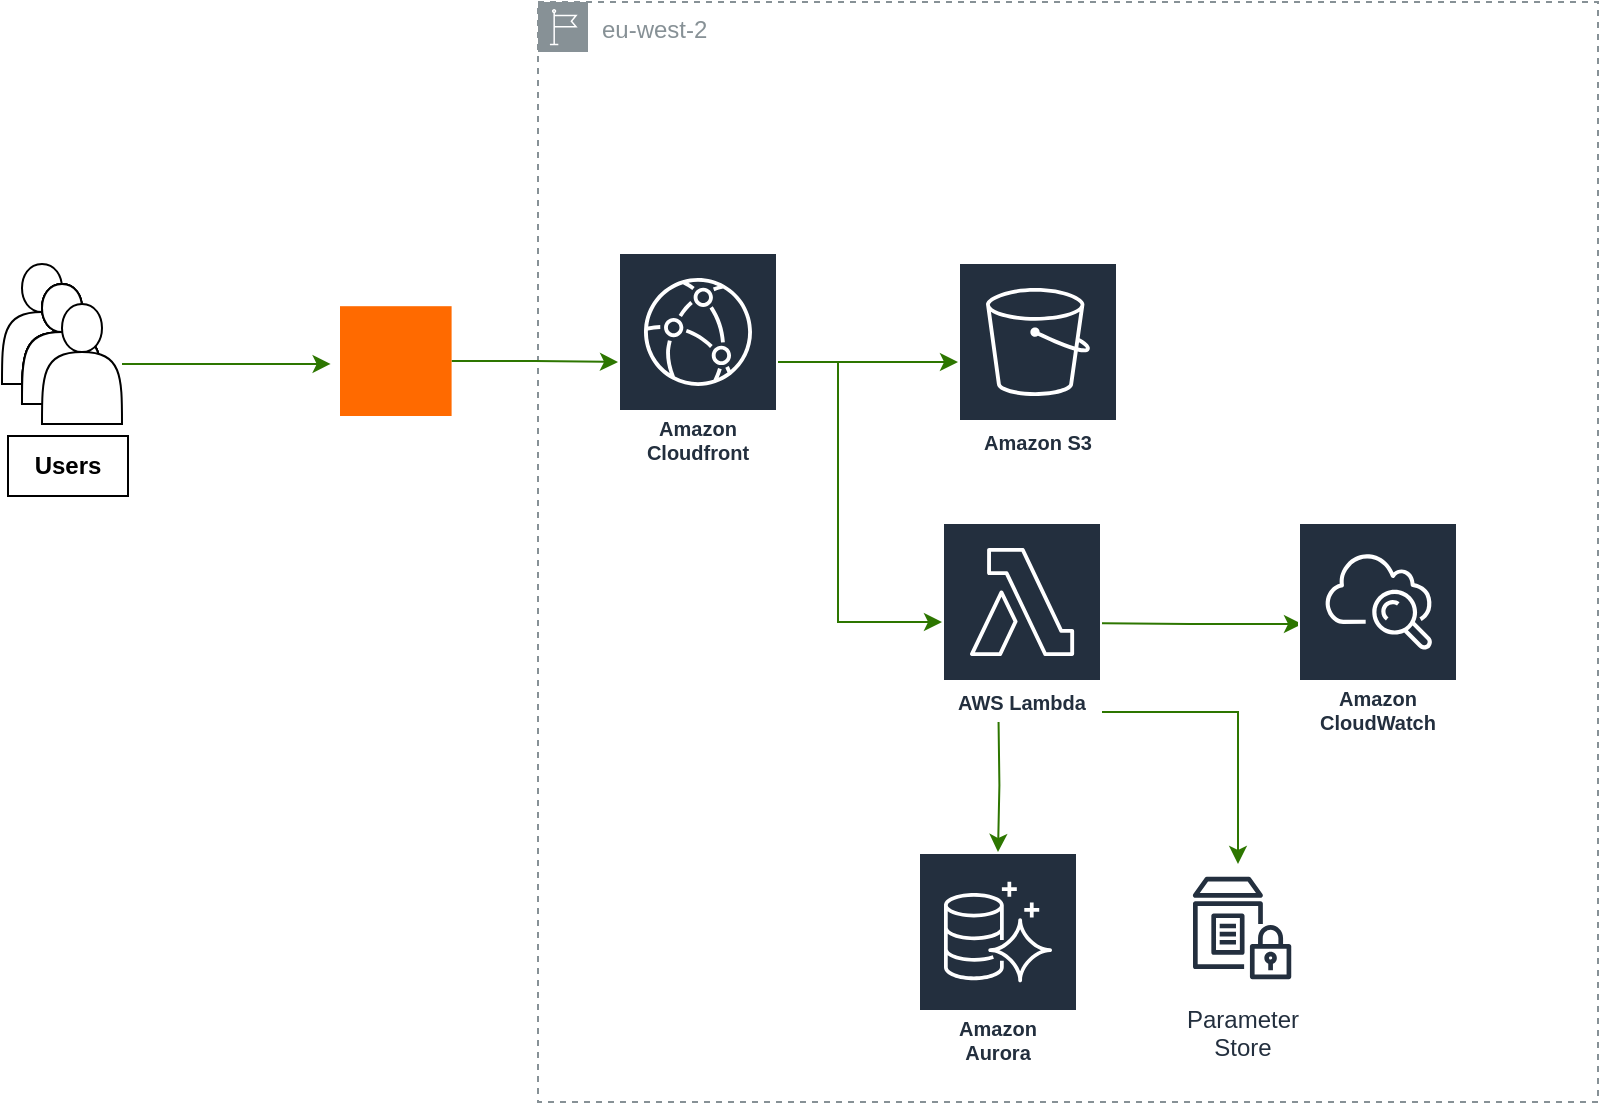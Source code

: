 <mxfile version="28.2.8">
  <diagram name="Σελίδα-1" id="6mvNIyEp_8bB3uZxJEVl">
    <mxGraphModel dx="2066" dy="1103" grid="1" gridSize="10" guides="1" tooltips="1" connect="1" arrows="1" fold="1" page="1" pageScale="1" pageWidth="827" pageHeight="1169" background="none" math="0" shadow="0">
      <root>
        <mxCell id="0" />
        <mxCell id="1" parent="0" />
        <mxCell id="cWyNA8JwMFl-PVkLgAia-18" value="eu-west-2" style="sketch=0;outlineConnect=0;gradientColor=none;html=1;whiteSpace=wrap;fontSize=12;fontStyle=0;shape=mxgraph.aws4.group;grIcon=mxgraph.aws4.group_region;strokeColor=#879196;fillColor=none;verticalAlign=top;align=left;spacingLeft=30;fontColor=#879196;dashed=1;" parent="1" vertex="1">
          <mxGeometry x="380" y="370" width="530" height="550" as="geometry" />
        </mxCell>
        <mxCell id="cWyNA8JwMFl-PVkLgAia-26" style="edgeStyle=orthogonalEdgeStyle;rounded=0;orthogonalLoop=1;jettySize=auto;html=1;fillColor=#60a917;strokeColor=#2D7600;" parent="1" source="cWyNA8JwMFl-PVkLgAia-2" target="cWyNA8JwMFl-PVkLgAia-14" edge="1">
          <mxGeometry relative="1" as="geometry" />
        </mxCell>
        <mxCell id="CyRWw5Nm8lvtd8PVBfYK-6" style="edgeStyle=orthogonalEdgeStyle;rounded=0;orthogonalLoop=1;jettySize=auto;html=1;fillColor=#60a917;strokeColor=#2D7600;" edge="1" parent="1" source="cWyNA8JwMFl-PVkLgAia-2" target="cWyNA8JwMFl-PVkLgAia-16">
          <mxGeometry relative="1" as="geometry">
            <Array as="points">
              <mxPoint x="530" y="550" />
              <mxPoint x="530" y="680" />
            </Array>
          </mxGeometry>
        </mxCell>
        <mxCell id="cWyNA8JwMFl-PVkLgAia-2" value="Amazon Cloudfront" style="sketch=0;outlineConnect=0;fontColor=#232F3E;gradientColor=none;strokeColor=#ffffff;fillColor=#232F3E;dashed=0;verticalLabelPosition=middle;verticalAlign=bottom;align=center;html=1;whiteSpace=wrap;fontSize=10;fontStyle=1;spacing=3;shape=mxgraph.aws4.productIcon;prIcon=mxgraph.aws4.cloudfront;" parent="1" vertex="1">
          <mxGeometry x="420" y="495" width="80" height="110" as="geometry" />
        </mxCell>
        <mxCell id="cWyNA8JwMFl-PVkLgAia-11" style="edgeStyle=orthogonalEdgeStyle;rounded=0;orthogonalLoop=1;jettySize=auto;html=1;fillColor=#60a917;strokeColor=#2D7600;" parent="1" edge="1">
          <mxGeometry relative="1" as="geometry">
            <mxPoint x="648.5" y="680.483" as="sourcePoint" />
            <mxPoint x="762" y="681.034" as="targetPoint" />
          </mxGeometry>
        </mxCell>
        <mxCell id="cWyNA8JwMFl-PVkLgAia-13" style="edgeStyle=orthogonalEdgeStyle;rounded=0;orthogonalLoop=1;jettySize=auto;html=1;fillColor=#60a917;strokeColor=#2D7600;" parent="1" target="cWyNA8JwMFl-PVkLgAia-12" edge="1">
          <mxGeometry relative="1" as="geometry">
            <mxPoint x="610.241" y="727" as="sourcePoint" />
          </mxGeometry>
        </mxCell>
        <mxCell id="cWyNA8JwMFl-PVkLgAia-12" value="Amazon&#xa;Aurora" style="sketch=0;outlineConnect=0;fontColor=#232F3E;gradientColor=none;strokeColor=#ffffff;fillColor=#232F3E;dashed=0;verticalLabelPosition=middle;verticalAlign=bottom;align=center;html=1;whiteSpace=wrap;fontSize=10;fontStyle=1;spacing=3;shape=mxgraph.aws4.productIcon;prIcon=mxgraph.aws4.aurora;" parent="1" vertex="1">
          <mxGeometry x="570" y="795" width="80" height="110" as="geometry" />
        </mxCell>
        <mxCell id="cWyNA8JwMFl-PVkLgAia-14" value="Amazon S3" style="sketch=0;outlineConnect=0;fontColor=#232F3E;gradientColor=none;strokeColor=#ffffff;fillColor=#232F3E;dashed=0;verticalLabelPosition=middle;verticalAlign=bottom;align=center;html=1;whiteSpace=wrap;fontSize=10;fontStyle=1;spacing=3;shape=mxgraph.aws4.productIcon;prIcon=mxgraph.aws4.s3;" parent="1" vertex="1">
          <mxGeometry x="590" y="500" width="80" height="100" as="geometry" />
        </mxCell>
        <mxCell id="cWyNA8JwMFl-PVkLgAia-23" style="edgeStyle=orthogonalEdgeStyle;rounded=0;orthogonalLoop=1;jettySize=auto;html=1;fillColor=#60a917;strokeColor=#2D7600;" parent="1" source="cWyNA8JwMFl-PVkLgAia-16" target="cWyNA8JwMFl-PVkLgAia-19" edge="1">
          <mxGeometry relative="1" as="geometry">
            <Array as="points">
              <mxPoint x="730" y="725" />
            </Array>
          </mxGeometry>
        </mxCell>
        <mxCell id="cWyNA8JwMFl-PVkLgAia-16" value="AWS Lambda" style="sketch=0;outlineConnect=0;fontColor=#232F3E;gradientColor=none;strokeColor=#ffffff;fillColor=#232F3E;dashed=0;verticalLabelPosition=middle;verticalAlign=bottom;align=center;html=1;whiteSpace=wrap;fontSize=10;fontStyle=1;spacing=3;shape=mxgraph.aws4.productIcon;prIcon=mxgraph.aws4.lambda;" parent="1" vertex="1">
          <mxGeometry x="582" y="630" width="80" height="100" as="geometry" />
        </mxCell>
        <mxCell id="cWyNA8JwMFl-PVkLgAia-17" value="Amazon CloudWatch" style="sketch=0;outlineConnect=0;fontColor=#232F3E;gradientColor=none;strokeColor=#ffffff;fillColor=#232F3E;dashed=0;verticalLabelPosition=middle;verticalAlign=bottom;align=center;html=1;whiteSpace=wrap;fontSize=10;fontStyle=1;spacing=3;shape=mxgraph.aws4.productIcon;prIcon=mxgraph.aws4.cloudwatch;" parent="1" vertex="1">
          <mxGeometry x="760" y="630" width="80" height="110" as="geometry" />
        </mxCell>
        <mxCell id="cWyNA8JwMFl-PVkLgAia-19" value="Parameter&#xa;Store" style="sketch=0;outlineConnect=0;fontColor=#232F3E;gradientColor=none;strokeColor=#232F3E;fillColor=#ffffff;dashed=0;verticalLabelPosition=bottom;verticalAlign=top;align=center;html=1;fontSize=12;fontStyle=0;aspect=fixed;shape=mxgraph.aws4.resourceIcon;resIcon=mxgraph.aws4.parameter_store;" parent="1" vertex="1">
          <mxGeometry x="700" y="801" width="64" height="64" as="geometry" />
        </mxCell>
        <mxCell id="cWyNA8JwMFl-PVkLgAia-28" value="" style="shape=actor;whiteSpace=wrap;html=1;" parent="1" vertex="1">
          <mxGeometry x="112" y="501" width="40" height="60" as="geometry" />
        </mxCell>
        <mxCell id="cWyNA8JwMFl-PVkLgAia-30" value="" style="shape=actor;whiteSpace=wrap;html=1;" parent="1" vertex="1">
          <mxGeometry x="122" y="511" width="40" height="60" as="geometry" />
        </mxCell>
        <mxCell id="cWyNA8JwMFl-PVkLgAia-31" value="" style="shape=actor;whiteSpace=wrap;html=1;" parent="1" vertex="1">
          <mxGeometry x="122" y="511" width="40" height="60" as="geometry" />
        </mxCell>
        <mxCell id="cWyNA8JwMFl-PVkLgAia-32" value="" style="shape=actor;whiteSpace=wrap;html=1;" parent="1" vertex="1">
          <mxGeometry x="122" y="511" width="40" height="60" as="geometry" />
        </mxCell>
        <mxCell id="cWyNA8JwMFl-PVkLgAia-33" value="" style="shape=actor;whiteSpace=wrap;html=1;" parent="1" vertex="1">
          <mxGeometry x="122" y="511" width="40" height="60" as="geometry" />
        </mxCell>
        <mxCell id="cWyNA8JwMFl-PVkLgAia-34" value="" style="shape=actor;whiteSpace=wrap;html=1;" parent="1" vertex="1">
          <mxGeometry x="132" y="521" width="40" height="60" as="geometry" />
        </mxCell>
        <mxCell id="cWyNA8JwMFl-PVkLgAia-36" value="&lt;b&gt;Users&lt;/b&gt;" style="text;html=1;whiteSpace=wrap;strokeColor=default;fillColor=default;align=center;verticalAlign=middle;rounded=0;" parent="1" vertex="1">
          <mxGeometry x="115" y="587" width="60" height="30" as="geometry" />
        </mxCell>
        <mxCell id="CyRWw5Nm8lvtd8PVBfYK-5" style="edgeStyle=orthogonalEdgeStyle;rounded=0;orthogonalLoop=1;jettySize=auto;html=1;fillColor=#60a917;strokeColor=#2D7600;" edge="1" parent="1" source="CyRWw5Nm8lvtd8PVBfYK-1" target="cWyNA8JwMFl-PVkLgAia-2">
          <mxGeometry relative="1" as="geometry" />
        </mxCell>
        <mxCell id="CyRWw5Nm8lvtd8PVBfYK-1" value="" style="points=[];aspect=fixed;html=1;align=center;shadow=0;dashed=0;fillColor=#FF6A00;strokeColor=none;shape=mxgraph.alibaba_cloud.dns_domain_name_system;" vertex="1" parent="1">
          <mxGeometry x="281" y="522.1" width="55.8" height="54.9" as="geometry" />
        </mxCell>
        <mxCell id="CyRWw5Nm8lvtd8PVBfYK-4" style="edgeStyle=orthogonalEdgeStyle;rounded=0;orthogonalLoop=1;jettySize=auto;html=1;entryX=-0.084;entryY=0.526;entryDx=0;entryDy=0;entryPerimeter=0;fillColor=#60a917;strokeColor=#2D7600;" edge="1" parent="1" source="cWyNA8JwMFl-PVkLgAia-34" target="CyRWw5Nm8lvtd8PVBfYK-1">
          <mxGeometry relative="1" as="geometry" />
        </mxCell>
      </root>
    </mxGraphModel>
  </diagram>
</mxfile>
